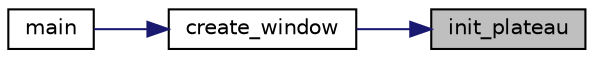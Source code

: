 digraph "init_plateau"
{
 // LATEX_PDF_SIZE
  edge [fontname="Helvetica",fontsize="10",labelfontname="Helvetica",labelfontsize="10"];
  node [fontname="Helvetica",fontsize="10",shape=record];
  rankdir="RL";
  Node1 [label="init_plateau",height=0.2,width=0.4,color="black", fillcolor="grey75", style="filled", fontcolor="black",tooltip="Initialise le plateau de jeu."];
  Node1 -> Node2 [dir="back",color="midnightblue",fontsize="10",style="solid"];
  Node2 [label="create_window",height=0.2,width=0.4,color="black", fillcolor="white", style="filled",URL="$frame_8h.html#adbf4a23b001075b18efb14b900bce769",tooltip="Créer la fenêtre et initialise le plateau de jeu."];
  Node2 -> Node3 [dir="back",color="midnightblue",fontsize="10",style="solid"];
  Node3 [label="main",height=0.2,width=0.4,color="black", fillcolor="white", style="filled",URL="$main_8c.html#abf9e6b7e6f15df4b525a2e7705ba3089",tooltip="Fonction principale."];
}
